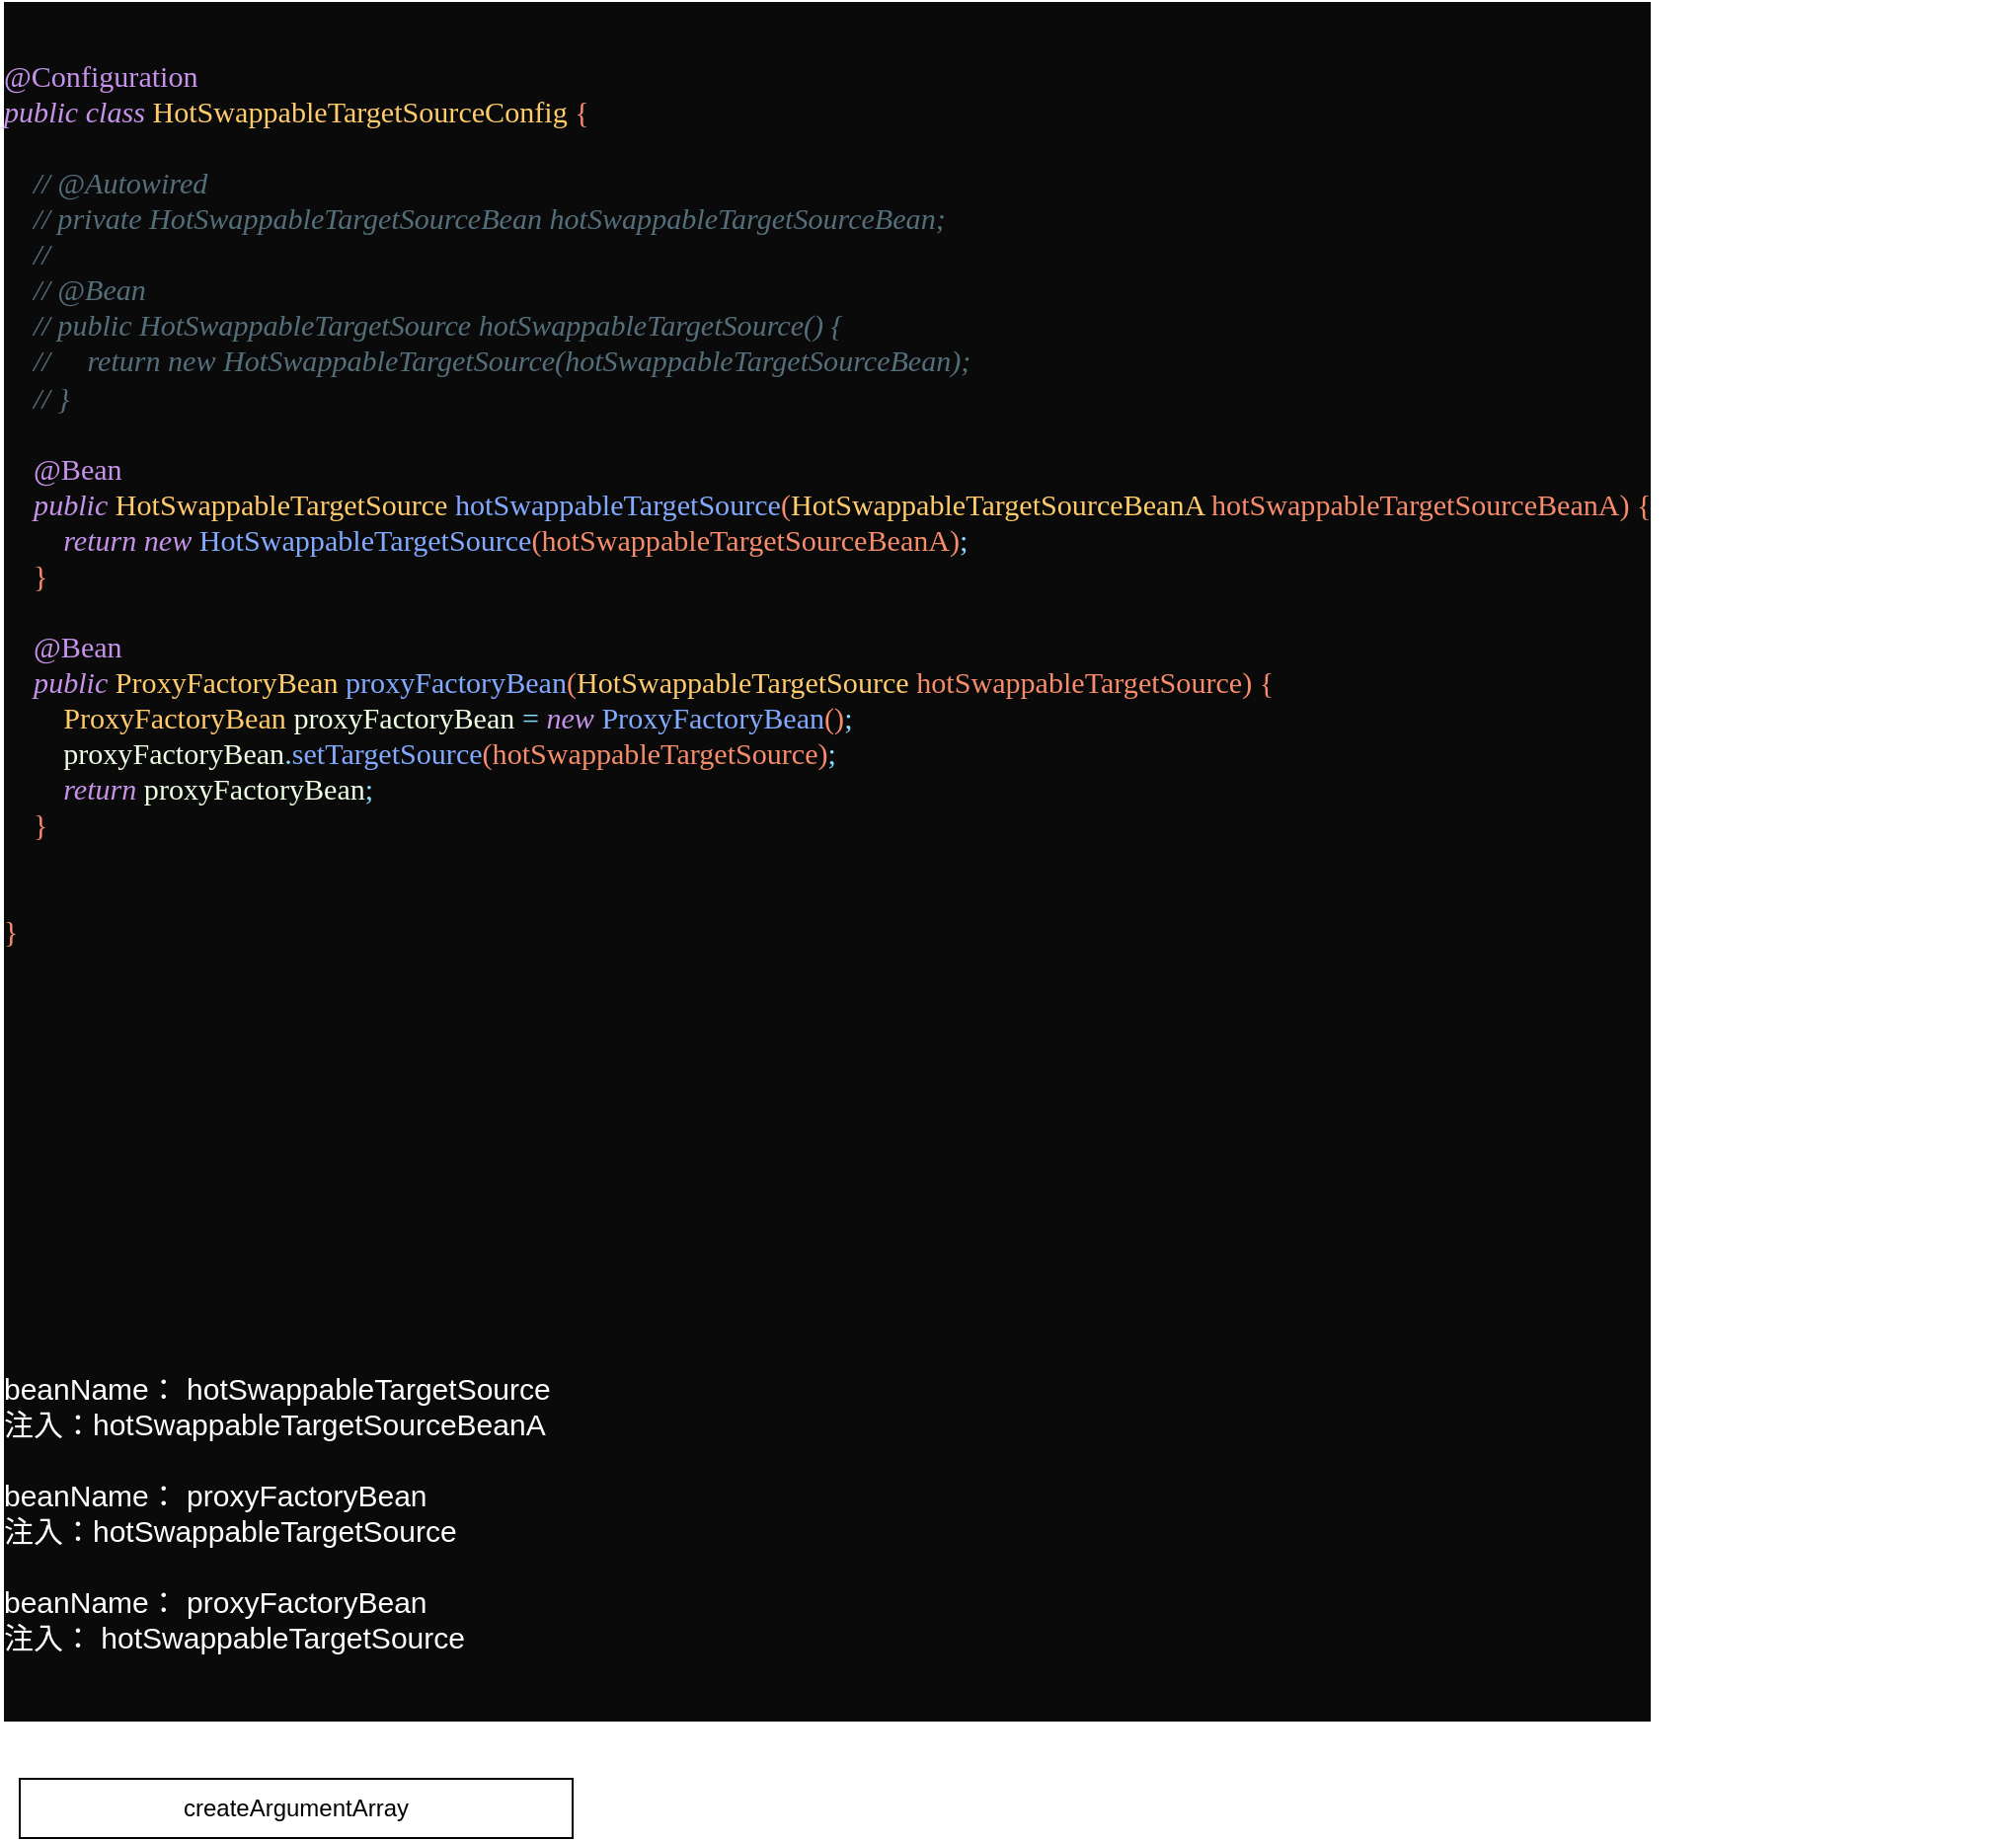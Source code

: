 <mxfile version="13.6.4" type="github">
  <diagram id="qMbztW9w8UMV-IpqzAYy" name="第 1 页">
    <mxGraphModel dx="1461" dy="1534" grid="1" gridSize="10" guides="1" tooltips="1" connect="1" arrows="1" fold="1" page="1" pageScale="1" pageWidth="827" pageHeight="1169" math="0" shadow="0">
      <root>
        <mxCell id="0" />
        <mxCell id="1" parent="0" />
        <mxCell id="naJ9hmkFdvaWdZ-Nx63z-1" value="&lt;br&gt;&lt;pre style=&quot;color: rgb(195 , 206 , 227) ; font-family: &amp;#34;cccccccc&amp;#34; ; font-size: 11.3pt&quot;&gt;&lt;span style=&quot;color: #c792ea&quot;&gt;@Configuration&lt;br&gt;&lt;/span&gt;&lt;span style=&quot;color: #c792ea ; font-style: italic&quot;&gt;public class &lt;/span&gt;&lt;span style=&quot;color: #ffcb6b&quot;&gt;HotSwappableTargetSourceConfig &lt;/span&gt;&lt;span style=&quot;color: #f78c6c&quot;&gt;{&lt;br&gt;&lt;/span&gt;&lt;span style=&quot;color: #f78c6c&quot;&gt;&lt;br&gt;&lt;/span&gt;&lt;span style=&quot;color: #f78c6c&quot;&gt;    &lt;/span&gt;&lt;span style=&quot;color: #546e7a ; font-style: italic&quot;&gt;// @Autowired&lt;br&gt;&lt;/span&gt;&lt;span style=&quot;color: #546e7a ; font-style: italic&quot;&gt;    // private HotSwappableTargetSourceBean hotSwappableTargetSourceBean;&lt;br&gt;&lt;/span&gt;&lt;span style=&quot;color: #546e7a ; font-style: italic&quot;&gt;    //&lt;br&gt;&lt;/span&gt;&lt;span style=&quot;color: #546e7a ; font-style: italic&quot;&gt;    // @Bean&lt;br&gt;&lt;/span&gt;&lt;span style=&quot;color: #546e7a ; font-style: italic&quot;&gt;    // public HotSwappableTargetSource hotSwappableTargetSource() {&lt;br&gt;&lt;/span&gt;&lt;span style=&quot;color: #546e7a ; font-style: italic&quot;&gt;    //     return new HotSwappableTargetSource(hotSwappableTargetSourceBean);&lt;br&gt;&lt;/span&gt;&lt;span style=&quot;color: #546e7a ; font-style: italic&quot;&gt;    // }&lt;br&gt;&lt;/span&gt;&lt;span style=&quot;color: #546e7a ; font-style: italic&quot;&gt;&lt;br&gt;&lt;/span&gt;&lt;span style=&quot;color: #546e7a ; font-style: italic&quot;&gt;    &lt;/span&gt;&lt;span style=&quot;color: #c792ea&quot;&gt;@Bean&lt;br&gt;&lt;/span&gt;&lt;span style=&quot;color: #c792ea&quot;&gt;    &lt;/span&gt;&lt;span style=&quot;color: #c792ea ; font-style: italic&quot;&gt;public &lt;/span&gt;&lt;span style=&quot;color: #ffcb6b&quot;&gt;HotSwappableTargetSource &lt;/span&gt;&lt;span style=&quot;color: #82aaff&quot;&gt;hotSwappableTargetSource&lt;/span&gt;&lt;span style=&quot;color: #f78c6c&quot;&gt;(&lt;/span&gt;&lt;span style=&quot;color: #ffcb6b&quot;&gt;HotSwappableTargetSourceBeanA &lt;/span&gt;&lt;span style=&quot;color: #f78c6c&quot;&gt;hotSwappableTargetSourceBeanA) {&lt;br&gt;&lt;/span&gt;&lt;span style=&quot;color: #f78c6c&quot;&gt;        &lt;/span&gt;&lt;span style=&quot;color: #c792ea ; font-style: italic&quot;&gt;return new &lt;/span&gt;&lt;span style=&quot;color: #82aaff&quot;&gt;HotSwappableTargetSource&lt;/span&gt;&lt;span style=&quot;color: #f78c6c&quot;&gt;(hotSwappableTargetSourceBeanA)&lt;/span&gt;&lt;span style=&quot;color: #89ddff&quot;&gt;;&lt;br&gt;&lt;/span&gt;&lt;span style=&quot;color: #89ddff&quot;&gt;    &lt;/span&gt;&lt;span style=&quot;color: #f78c6c&quot;&gt;}&lt;br&gt;&lt;/span&gt;&lt;span style=&quot;color: #f78c6c&quot;&gt;&lt;br&gt;&lt;/span&gt;&lt;span style=&quot;color: #f78c6c&quot;&gt;    &lt;/span&gt;&lt;span style=&quot;color: #c792ea&quot;&gt;@Bean&lt;br&gt;&lt;/span&gt;&lt;span style=&quot;color: #c792ea&quot;&gt;    &lt;/span&gt;&lt;span style=&quot;color: #c792ea ; font-style: italic&quot;&gt;public &lt;/span&gt;&lt;span style=&quot;color: #ffcb6b&quot;&gt;ProxyFactoryBean &lt;/span&gt;&lt;span style=&quot;color: #82aaff&quot;&gt;proxyFactoryBean&lt;/span&gt;&lt;span style=&quot;color: #f78c6c&quot;&gt;(&lt;/span&gt;&lt;span style=&quot;color: #ffcb6b&quot;&gt;HotSwappableTargetSource &lt;/span&gt;&lt;span style=&quot;color: #f78c6c&quot;&gt;hotSwappableTargetSource) {&lt;br&gt;&lt;/span&gt;&lt;span style=&quot;color: #f78c6c&quot;&gt;        &lt;/span&gt;&lt;span style=&quot;color: #ffcb6b&quot;&gt;ProxyFactoryBean &lt;/span&gt;&lt;span style=&quot;color: #eeffe3&quot;&gt;proxyFactoryBean &lt;/span&gt;&lt;span style=&quot;color: #89ddff&quot;&gt;= &lt;/span&gt;&lt;span style=&quot;color: #c792ea ; font-style: italic&quot;&gt;new &lt;/span&gt;&lt;span style=&quot;color: #82aaff&quot;&gt;ProxyFactoryBean&lt;/span&gt;&lt;span style=&quot;color: #f78c6c&quot;&gt;()&lt;/span&gt;&lt;span style=&quot;color: #89ddff&quot;&gt;;&lt;br&gt;&lt;/span&gt;&lt;span style=&quot;color: #89ddff&quot;&gt;        &lt;/span&gt;&lt;span style=&quot;color: #eeffe3&quot;&gt;proxyFactoryBean&lt;/span&gt;&lt;span style=&quot;color: #89ddff&quot;&gt;.&lt;/span&gt;&lt;span style=&quot;color: #82aaff&quot;&gt;setTargetSource&lt;/span&gt;&lt;span style=&quot;color: #f78c6c&quot;&gt;(hotSwappableTargetSource)&lt;/span&gt;&lt;span style=&quot;color: #89ddff&quot;&gt;;&lt;br&gt;&lt;/span&gt;&lt;span style=&quot;color: #89ddff&quot;&gt;        &lt;/span&gt;&lt;span style=&quot;color: #c792ea ; font-style: italic&quot;&gt;return &lt;/span&gt;&lt;span style=&quot;color: #eeffe3&quot;&gt;proxyFactoryBean&lt;/span&gt;&lt;span style=&quot;color: #89ddff&quot;&gt;;&lt;br&gt;&lt;/span&gt;&lt;span style=&quot;color: #89ddff&quot;&gt;    &lt;/span&gt;&lt;span style=&quot;color: #f78c6c&quot;&gt;}&lt;br&gt;&lt;/span&gt;&lt;span style=&quot;color: #f78c6c&quot;&gt;&lt;br&gt;&lt;/span&gt;&lt;span style=&quot;color: #f78c6c&quot;&gt;&lt;br&gt;&lt;/span&gt;&lt;span style=&quot;color: #f78c6c&quot;&gt;}&lt;/span&gt;&lt;/pre&gt;&lt;pre style=&quot;color: rgb(195 , 206 , 227) ; font-family: &amp;#34;cccccccc&amp;#34; ; font-size: 11.3pt&quot;&gt;&lt;span style=&quot;color: #f78c6c&quot;&gt;&lt;br&gt;&lt;/span&gt;&lt;/pre&gt;&lt;pre style=&quot;color: rgb(195 , 206 , 227) ; font-family: &amp;#34;cccccccc&amp;#34; ; font-size: 11.3pt&quot;&gt;&lt;span style=&quot;color: #f78c6c&quot;&gt;&lt;br&gt;&lt;/span&gt;&lt;/pre&gt;&lt;pre style=&quot;color: rgb(195 , 206 , 227) ; font-family: &amp;#34;cccccccc&amp;#34; ; font-size: 11.3pt&quot;&gt;&lt;span style=&quot;color: #f78c6c&quot;&gt;&lt;br&gt;&lt;/span&gt;&lt;/pre&gt;&lt;pre style=&quot;color: rgb(195 , 206 , 227) ; font-family: &amp;#34;cccccccc&amp;#34; ; font-size: 11.3pt&quot;&gt;&lt;span style=&quot;color: #f78c6c&quot;&gt;&lt;br&gt;&lt;/span&gt;&lt;/pre&gt;&lt;pre style=&quot;color: rgb(195 , 206 , 227) ; font-family: &amp;#34;cccccccc&amp;#34; ; font-size: 11.3pt&quot;&gt;&lt;span style=&quot;color: #f78c6c&quot;&gt;&lt;br&gt;&lt;/span&gt;&lt;/pre&gt;&lt;pre style=&quot;color: rgb(195 , 206 , 227) ; font-family: &amp;#34;cccccccc&amp;#34; ; font-size: 11.3pt&quot;&gt;&lt;span style=&quot;color: #f78c6c&quot;&gt;&lt;br&gt;&lt;/span&gt;&lt;/pre&gt;&lt;pre style=&quot;font-family: &amp;#34;cccccccc&amp;#34; ; font-size: 11.3pt&quot;&gt;&lt;div style=&quot;font-family: &amp;#34;helvetica&amp;#34; ; font-size: 15px&quot;&gt;&lt;font color=&quot;#ffffff&quot;&gt;beanName： hotSwappableTargetSource&lt;/font&gt;&lt;/div&gt;&lt;div style=&quot;font-family: &amp;#34;helvetica&amp;#34; ; font-size: 15px&quot;&gt;&lt;font color=&quot;#ffffff&quot;&gt;注入：hotSwappableTargetSourceBeanA&lt;/font&gt;&lt;/div&gt;&lt;div style=&quot;font-family: &amp;#34;helvetica&amp;#34; ; font-size: 15px&quot;&gt;&lt;font color=&quot;#ffffff&quot;&gt;&lt;br&gt;&lt;/font&gt;&lt;/div&gt;&lt;div style=&quot;font-family: &amp;#34;helvetica&amp;#34; ; font-size: 15px&quot;&gt;&lt;font color=&quot;#ffffff&quot;&gt;beanName： proxyFactoryBean&lt;/font&gt;&lt;/div&gt;&lt;div style=&quot;font-family: &amp;#34;helvetica&amp;#34; ; font-size: 15px&quot;&gt;&lt;font color=&quot;#ffffff&quot;&gt;注入：hotSwappableTargetSource&lt;/font&gt;&lt;/div&gt;&lt;div style=&quot;font-family: &amp;#34;helvetica&amp;#34; ; font-size: 15px&quot;&gt;&lt;font color=&quot;#ffffff&quot;&gt;&lt;br&gt;&lt;/font&gt;&lt;/div&gt;&lt;div style=&quot;font-family: &amp;#34;helvetica&amp;#34; ; font-size: 15px&quot;&gt;&lt;font color=&quot;#ffffff&quot;&gt;beanName： proxyFactoryBean&lt;/font&gt;&lt;/div&gt;&lt;div style=&quot;font-family: &amp;#34;helvetica&amp;#34; ; font-size: 15px&quot;&gt;&lt;font color=&quot;#ffffff&quot;&gt;注入： hotSwappableTargetSource&lt;/font&gt;&lt;/div&gt;&lt;span style=&quot;color: rgb(247 , 140 , 108)&quot;&gt;&lt;br&gt;&lt;/span&gt;&lt;/pre&gt;" style="text;html=1;strokeColor=none;fillColor=none;align=left;verticalAlign=middle;whiteSpace=wrap;rounded=0;labelBackgroundColor=#0A0A0A;labelBorderColor=none;" vertex="1" parent="1">
          <mxGeometry x="-280" y="-880" width="1020" height="510" as="geometry" />
        </mxCell>
        <mxCell id="naJ9hmkFdvaWdZ-Nx63z-3" value="&lt;div style=&quot;background-color: rgb(248 , 249 , 250)&quot;&gt;&lt;br&gt;&lt;/div&gt;" style="text;html=1;strokeColor=none;fillColor=none;align=left;verticalAlign=middle;whiteSpace=wrap;rounded=0;labelBackgroundColor=#0A0A0A;" vertex="1" parent="1">
          <mxGeometry x="390" y="-510" width="260" height="150" as="geometry" />
        </mxCell>
        <mxCell id="naJ9hmkFdvaWdZ-Nx63z-4" value="createArgumentArray" style="rounded=0;whiteSpace=wrap;html=1;labelBackgroundColor=none;align=center;" vertex="1" parent="1">
          <mxGeometry x="-270" y="-160" width="280" height="30" as="geometry" />
        </mxCell>
      </root>
    </mxGraphModel>
  </diagram>
</mxfile>
